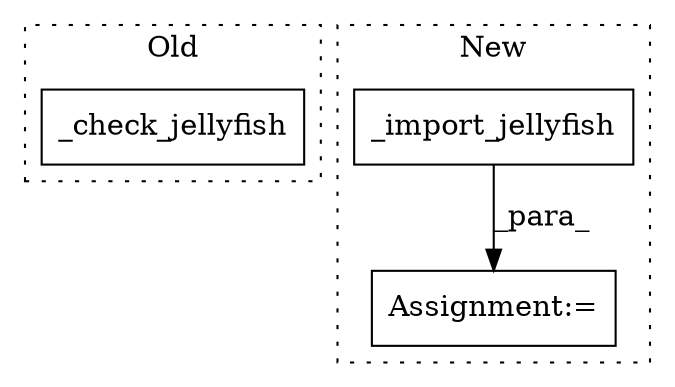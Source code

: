 digraph G {
subgraph cluster0 {
1 [label="_check_jellyfish" a="32" s="10734" l="18" shape="box"];
label = "Old";
style="dotted";
}
subgraph cluster1 {
2 [label="_import_jellyfish" a="32" s="10621" l="19" shape="box"];
3 [label="Assignment:=" a="7" s="10620" l="1" shape="box"];
label = "New";
style="dotted";
}
2 -> 3 [label="_para_"];
}